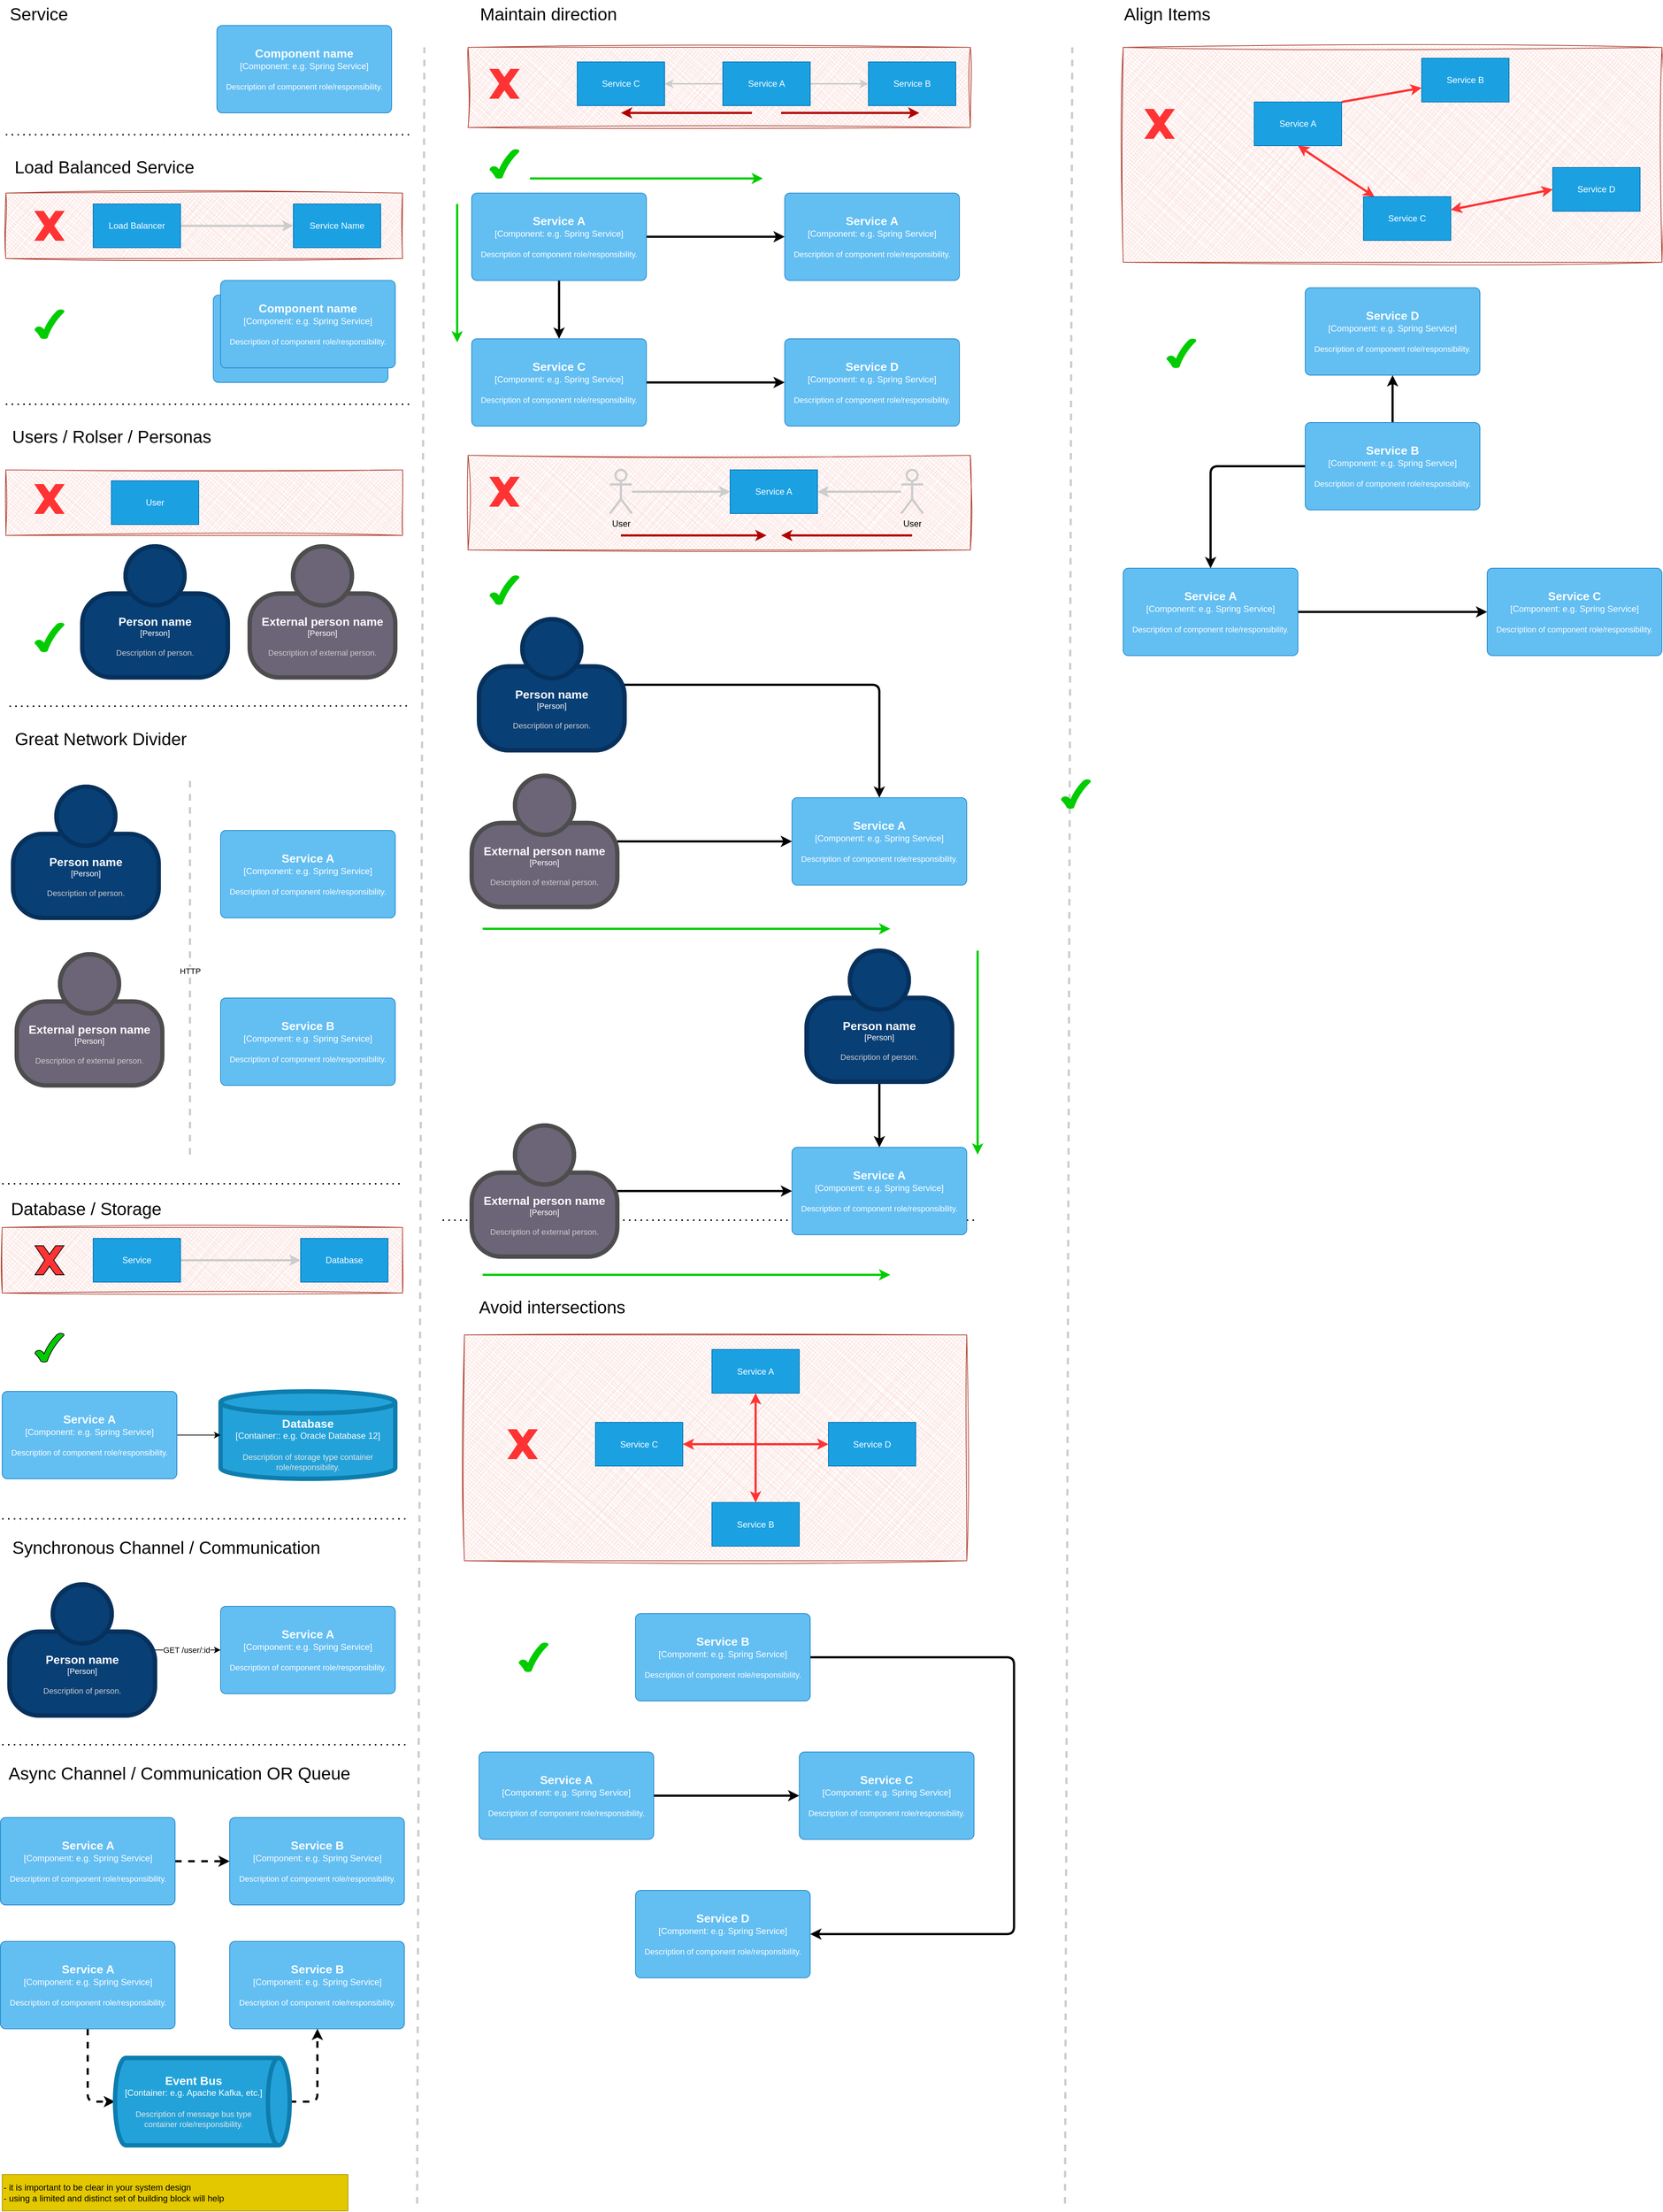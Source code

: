 <mxfile>
    <diagram id="L_0sNyjFyFzFhXzVHu4Z" name="Page-1">
        <mxGraphModel dx="2500" dy="1473" grid="1" gridSize="10" guides="1" tooltips="1" connect="1" arrows="1" fold="1" page="1" pageScale="1" pageWidth="850" pageHeight="1100" math="0" shadow="0">
            <root>
                <mxCell id="0"/>
                <mxCell id="1" parent="0"/>
                <mxCell id="150" value="" style="rounded=0;whiteSpace=wrap;html=1;strokeColor=#ae4132;strokeWidth=1;fillColor=#fad9d5;fillStyle=cross-hatch;sketch=1;curveFitting=1;jiggle=2;" parent="1" vertex="1">
                    <mxGeometry x="1600" y="120" width="740" height="295" as="geometry"/>
                </mxCell>
                <mxCell id="149" value="" style="rounded=0;whiteSpace=wrap;html=1;strokeColor=#ae4132;strokeWidth=1;fillColor=#fad9d5;fillStyle=cross-hatch;sketch=1;curveFitting=1;jiggle=2;" parent="1" vertex="1">
                    <mxGeometry x="695" y="1887.5" width="690" height="310" as="geometry"/>
                </mxCell>
                <mxCell id="148" value="" style="rounded=0;whiteSpace=wrap;html=1;strokeColor=#ae4132;strokeWidth=1;fillColor=#fad9d5;fillStyle=cross-hatch;sketch=1;curveFitting=1;jiggle=2;" parent="1" vertex="1">
                    <mxGeometry x="700" y="680" width="690" height="130" as="geometry"/>
                </mxCell>
                <mxCell id="147" value="" style="rounded=0;whiteSpace=wrap;html=1;strokeColor=#ae4132;strokeWidth=1;fillColor=#fad9d5;fillStyle=cross-hatch;sketch=1;curveFitting=1;jiggle=2;" parent="1" vertex="1">
                    <mxGeometry x="700" y="120" width="690" height="110" as="geometry"/>
                </mxCell>
                <mxCell id="146" value="" style="rounded=0;whiteSpace=wrap;html=1;strokeColor=#ae4132;strokeWidth=1;fillColor=#fad9d5;fillStyle=cross-hatch;sketch=1;curveFitting=1;jiggle=2;" parent="1" vertex="1">
                    <mxGeometry x="60" y="1740" width="550" height="90" as="geometry"/>
                </mxCell>
                <mxCell id="145" value="" style="rounded=0;whiteSpace=wrap;html=1;strokeColor=#ae4132;strokeWidth=1;fillColor=#fad9d5;fillStyle=cross-hatch;sketch=1;curveFitting=1;jiggle=2;" parent="1" vertex="1">
                    <mxGeometry x="65" y="700" width="545" height="90" as="geometry"/>
                </mxCell>
                <mxCell id="144" value="" style="rounded=0;whiteSpace=wrap;html=1;strokeColor=#ae4132;strokeWidth=1;fillColor=#fad9d5;fillStyle=cross-hatch;sketch=1;curveFitting=1;jiggle=2;" parent="1" vertex="1">
                    <mxGeometry x="65" y="320" width="545" height="90" as="geometry"/>
                </mxCell>
                <mxCell id="2" value="Service" style="text;html=1;align=center;verticalAlign=middle;resizable=0;points=[];autosize=1;strokeColor=none;fillColor=none;strokeWidth=5;fontSize=24;" parent="1" vertex="1">
                    <mxGeometry x="60" y="55" width="100" height="40" as="geometry"/>
                </mxCell>
                <mxCell id="4" value="" style="endArrow=none;dashed=1;html=1;dashPattern=1 3;strokeWidth=2;" parent="1" edge="1">
                    <mxGeometry width="50" height="50" relative="1" as="geometry">
                        <mxPoint x="65" y="240" as="sourcePoint"/>
                        <mxPoint x="620" y="240" as="targetPoint"/>
                    </mxGeometry>
                </mxCell>
                <mxCell id="5" value="Load Balanced Service" style="text;html=1;align=center;verticalAlign=middle;resizable=0;points=[];autosize=1;strokeColor=none;fillColor=none;fontSize=24;" parent="1" vertex="1">
                    <mxGeometry x="65" y="265" width="270" height="40" as="geometry"/>
                </mxCell>
                <mxCell id="6" value="Service Name" style="rounded=0;whiteSpace=wrap;html=1;fillColor=#1ba1e2;fontColor=#ffffff;strokeColor=#006EAF;" parent="1" vertex="1">
                    <mxGeometry x="460" y="335" width="120" height="60" as="geometry"/>
                </mxCell>
                <mxCell id="8" style="edgeStyle=none;html=1;entryX=0;entryY=0.5;entryDx=0;entryDy=0;fillColor=#1ba1e2;strokeColor=#CCCCCC;strokeWidth=3;" parent="1" source="7" target="6" edge="1">
                    <mxGeometry relative="1" as="geometry"/>
                </mxCell>
                <mxCell id="7" value="Load Balancer" style="rounded=0;whiteSpace=wrap;html=1;fillColor=#1ba1e2;fontColor=#ffffff;strokeColor=#006EAF;" parent="1" vertex="1">
                    <mxGeometry x="185" y="335" width="120" height="60" as="geometry"/>
                </mxCell>
                <mxCell id="9" value="" style="verticalLabelPosition=bottom;verticalAlign=top;html=1;shape=mxgraph.basic.x;fillColor=#FF3333;strokeColor=#FF3333;" parent="1" vertex="1">
                    <mxGeometry x="105" y="345" width="40" height="40" as="geometry"/>
                </mxCell>
                <mxCell id="10" value="" style="verticalLabelPosition=bottom;verticalAlign=top;html=1;shape=mxgraph.basic.tick;fillColor=#00CC00;strokeColor=#00CC00;" parent="1" vertex="1">
                    <mxGeometry x="105" y="480" width="40" height="40" as="geometry"/>
                </mxCell>
                <mxCell id="13" value="" style="endArrow=none;dashed=1;html=1;dashPattern=1 3;strokeWidth=2;" parent="1" edge="1">
                    <mxGeometry width="50" height="50" relative="1" as="geometry">
                        <mxPoint x="65" y="610" as="sourcePoint"/>
                        <mxPoint x="620" y="610" as="targetPoint"/>
                    </mxGeometry>
                </mxCell>
                <mxCell id="14" value="Users / Rolser / Personas" style="text;html=1;align=center;verticalAlign=middle;resizable=0;points=[];autosize=1;strokeColor=none;fillColor=none;fontSize=24;" parent="1" vertex="1">
                    <mxGeometry x="60" y="635" width="300" height="40" as="geometry"/>
                </mxCell>
                <mxCell id="15" value="" style="verticalLabelPosition=bottom;verticalAlign=top;html=1;shape=mxgraph.basic.x;fillColor=#FF3333;strokeColor=#FF3333;" parent="1" vertex="1">
                    <mxGeometry x="105" y="720" width="40" height="40" as="geometry"/>
                </mxCell>
                <mxCell id="16" value="User" style="rounded=0;whiteSpace=wrap;html=1;fillColor=#1ba1e2;fontColor=#ffffff;strokeColor=#006EAF;" parent="1" vertex="1">
                    <mxGeometry x="210" y="715" width="120" height="60" as="geometry"/>
                </mxCell>
                <mxCell id="18" value="" style="verticalLabelPosition=bottom;verticalAlign=top;html=1;shape=mxgraph.basic.tick;fillColor=#00CC00;strokeColor=#00CC00;" parent="1" vertex="1">
                    <mxGeometry x="105" y="910" width="40" height="40" as="geometry"/>
                </mxCell>
                <mxCell id="22" value="" style="endArrow=none;dashed=1;html=1;dashPattern=1 3;strokeWidth=2;" parent="1" edge="1">
                    <mxGeometry width="50" height="50" relative="1" as="geometry">
                        <mxPoint x="70" y="1024.47" as="sourcePoint"/>
                        <mxPoint x="620" y="1024" as="targetPoint"/>
                    </mxGeometry>
                </mxCell>
                <mxCell id="23" value="Great Network Divider" style="text;html=1;align=center;verticalAlign=middle;resizable=0;points=[];autosize=1;strokeColor=none;fillColor=none;fontSize=24;" parent="1" vertex="1">
                    <mxGeometry x="65" y="1050" width="260" height="40" as="geometry"/>
                </mxCell>
                <mxCell id="26" value="" style="endArrow=none;dashed=1;html=1;strokeWidth=3;strokeColor=#CCCCCC;" parent="1" edge="1">
                    <mxGeometry width="50" height="50" relative="1" as="geometry">
                        <mxPoint x="318" y="1640" as="sourcePoint"/>
                        <mxPoint x="318" y="1120" as="targetPoint"/>
                    </mxGeometry>
                </mxCell>
                <mxCell id="27" value="HTTP" style="edgeLabel;html=1;align=center;verticalAlign=middle;resizable=0;points=[];" parent="26" vertex="1" connectable="0">
                    <mxGeometry x="-0.028" relative="1" as="geometry">
                        <mxPoint as="offset"/>
                    </mxGeometry>
                </mxCell>
                <mxCell id="30" value="" style="endArrow=none;dashed=1;html=1;dashPattern=1 3;strokeWidth=2;" parent="1" edge="1">
                    <mxGeometry width="50" height="50" relative="1" as="geometry">
                        <mxPoint x="60" y="1680" as="sourcePoint"/>
                        <mxPoint x="610" y="1680" as="targetPoint"/>
                    </mxGeometry>
                </mxCell>
                <mxCell id="31" value="" style="verticalLabelPosition=bottom;verticalAlign=top;html=1;shape=mxgraph.basic.x;fillColor=#FF3333;" parent="1" vertex="1">
                    <mxGeometry x="105" y="1765" width="40" height="40" as="geometry"/>
                </mxCell>
                <mxCell id="32" value="" style="verticalLabelPosition=bottom;verticalAlign=top;html=1;shape=mxgraph.basic.tick;fillColor=#00CC00;" parent="1" vertex="1">
                    <mxGeometry x="105" y="1885" width="40" height="40" as="geometry"/>
                </mxCell>
                <mxCell id="33" value="Database / Storage" style="text;html=1;align=center;verticalAlign=middle;resizable=0;points=[];autosize=1;strokeColor=none;fillColor=none;fontSize=24;" parent="1" vertex="1">
                    <mxGeometry x="60" y="1695" width="230" height="40" as="geometry"/>
                </mxCell>
                <mxCell id="34" value="Database" style="rounded=0;whiteSpace=wrap;html=1;fillColor=#1ba1e2;fontColor=#ffffff;strokeColor=#006EAF;" parent="1" vertex="1">
                    <mxGeometry x="470" y="1755" width="120" height="60" as="geometry"/>
                </mxCell>
                <mxCell id="35" style="edgeStyle=none;html=1;entryX=0;entryY=0.5;entryDx=0;entryDy=0;strokeWidth=3;strokeColor=#CCCCCC;" parent="1" source="36" target="34" edge="1">
                    <mxGeometry relative="1" as="geometry"/>
                </mxCell>
                <mxCell id="36" value="Service" style="rounded=0;whiteSpace=wrap;html=1;fillColor=#1ba1e2;fontColor=#ffffff;strokeColor=#006EAF;" parent="1" vertex="1">
                    <mxGeometry x="185" y="1755" width="120" height="60" as="geometry"/>
                </mxCell>
                <mxCell id="40" value="" style="endArrow=none;dashed=1;html=1;dashPattern=1 3;strokeWidth=2;" parent="1" edge="1">
                    <mxGeometry width="50" height="50" relative="1" as="geometry">
                        <mxPoint x="60" y="2140" as="sourcePoint"/>
                        <mxPoint x="620" y="2140" as="targetPoint"/>
                    </mxGeometry>
                </mxCell>
                <mxCell id="41" value="Synchronous Channel / Communication" style="text;html=1;align=center;verticalAlign=middle;resizable=0;points=[];autosize=1;strokeColor=none;fillColor=none;fontSize=24;" parent="1" vertex="1">
                    <mxGeometry x="60" y="2160" width="450" height="40" as="geometry"/>
                </mxCell>
                <mxCell id="46" value="" style="endArrow=none;dashed=1;html=1;dashPattern=1 3;strokeWidth=2;" parent="1" edge="1">
                    <mxGeometry width="50" height="50" relative="1" as="geometry">
                        <mxPoint x="60" y="2450" as="sourcePoint"/>
                        <mxPoint x="620" y="2450" as="targetPoint"/>
                    </mxGeometry>
                </mxCell>
                <mxCell id="47" value="Async Channel / Communication OR Queue" style="text;html=1;align=center;verticalAlign=middle;resizable=0;points=[];autosize=1;strokeColor=none;fillColor=none;fontSize=24;" parent="1" vertex="1">
                    <mxGeometry x="57.5" y="2470" width="490" height="40" as="geometry"/>
                </mxCell>
                <mxCell id="57" value="- it is important to be clear in your system design&lt;br&gt;&lt;div style=&quot;&quot;&gt;&lt;span style=&quot;background-color: initial;&quot;&gt;- using a limited and distinct set of building block will help&lt;/span&gt;&lt;/div&gt;" style="whiteSpace=wrap;html=1;strokeColor=#B09500;strokeWidth=1;fillColor=#e3c800;align=left;verticalAlign=middle;fontColor=#000000;" parent="1" vertex="1">
                    <mxGeometry x="60" y="3040" width="475" height="50" as="geometry"/>
                </mxCell>
                <mxCell id="58" value="" style="endArrow=none;dashed=1;html=1;strokeWidth=3;strokeColor=#CCCCCC;" parent="1" edge="1">
                    <mxGeometry width="50" height="50" relative="1" as="geometry">
                        <mxPoint x="630" y="3080" as="sourcePoint"/>
                        <mxPoint x="640" y="120" as="targetPoint"/>
                    </mxGeometry>
                </mxCell>
                <mxCell id="60" value="Maintain direction" style="text;html=1;align=center;verticalAlign=middle;resizable=0;points=[];autosize=1;strokeColor=none;fillColor=none;fontSize=24;" parent="1" vertex="1">
                    <mxGeometry x="705" y="55" width="210" height="40" as="geometry"/>
                </mxCell>
                <mxCell id="64" style="edgeStyle=elbowEdgeStyle;html=1;strokeColor=#CCCCCC;strokeWidth=2;" parent="1" source="61" target="63" edge="1">
                    <mxGeometry relative="1" as="geometry"/>
                </mxCell>
                <mxCell id="65" style="edgeStyle=elbowEdgeStyle;html=1;strokeColor=#CCCCCC;strokeWidth=2;" parent="1" source="61" target="62" edge="1">
                    <mxGeometry relative="1" as="geometry"/>
                </mxCell>
                <mxCell id="61" value="Service A" style="rounded=0;whiteSpace=wrap;html=1;fillColor=#1ba1e2;strokeColor=#006EAF;fontColor=#ffffff;" parent="1" vertex="1">
                    <mxGeometry x="1050" y="140" width="120" height="60" as="geometry"/>
                </mxCell>
                <mxCell id="62" value="Service C" style="rounded=0;whiteSpace=wrap;html=1;fillColor=#1ba1e2;strokeColor=#006EAF;fontColor=#ffffff;" parent="1" vertex="1">
                    <mxGeometry x="850" y="140" width="120" height="60" as="geometry"/>
                </mxCell>
                <mxCell id="63" value="Service B" style="rounded=0;whiteSpace=wrap;html=1;fillColor=#1ba1e2;strokeColor=#006EAF;fontColor=#ffffff;" parent="1" vertex="1">
                    <mxGeometry x="1250" y="140" width="120" height="60" as="geometry"/>
                </mxCell>
                <mxCell id="66" value="" style="verticalLabelPosition=bottom;verticalAlign=top;html=1;shape=mxgraph.basic.x;fillColor=#FF3333;strokeColor=#FF3333;" parent="1" vertex="1">
                    <mxGeometry x="730" y="150" width="40" height="40" as="geometry"/>
                </mxCell>
                <mxCell id="69" value="" style="verticalLabelPosition=bottom;verticalAlign=top;html=1;shape=mxgraph.basic.tick;fillColor=#00CC00;strokeColor=#00CC00;" parent="1" vertex="1">
                    <mxGeometry x="730" y="260" width="40" height="40" as="geometry"/>
                </mxCell>
                <mxCell id="70" value="" style="edgeStyle=none;orthogonalLoop=1;jettySize=auto;html=1;strokeColor=#B20000;strokeWidth=3;fillColor=#e51400;" parent="1" edge="1">
                    <mxGeometry width="100" relative="1" as="geometry">
                        <mxPoint x="1130" y="210" as="sourcePoint"/>
                        <mxPoint x="1320" y="210" as="targetPoint"/>
                        <Array as="points"/>
                    </mxGeometry>
                </mxCell>
                <mxCell id="71" value="" style="edgeStyle=none;orthogonalLoop=1;jettySize=auto;html=1;strokeColor=#B20000;strokeWidth=3;fillColor=#e51400;" parent="1" edge="1">
                    <mxGeometry width="100" relative="1" as="geometry">
                        <mxPoint x="1090" y="210.0" as="sourcePoint"/>
                        <mxPoint x="910" y="210" as="targetPoint"/>
                        <Array as="points"/>
                    </mxGeometry>
                </mxCell>
                <mxCell id="80" value="" style="edgeStyle=none;orthogonalLoop=1;jettySize=auto;html=1;strokeColor=#00CC00;strokeWidth=3;fillColor=#e51400;" parent="1" edge="1">
                    <mxGeometry width="100" relative="1" as="geometry">
                        <mxPoint x="685" y="335" as="sourcePoint"/>
                        <mxPoint x="685" y="525" as="targetPoint"/>
                        <Array as="points"/>
                    </mxGeometry>
                </mxCell>
                <mxCell id="81" value="" style="edgeStyle=none;orthogonalLoop=1;jettySize=auto;html=1;strokeColor=#00CC00;strokeWidth=3;fillColor=#e51400;" parent="1" edge="1">
                    <mxGeometry width="100" relative="1" as="geometry">
                        <mxPoint x="785" y="300" as="sourcePoint"/>
                        <mxPoint x="1105" y="300" as="targetPoint"/>
                        <Array as="points"/>
                    </mxGeometry>
                </mxCell>
                <mxCell id="83" value="Service A" style="rounded=0;whiteSpace=wrap;html=1;fillColor=#1ba1e2;strokeColor=#006EAF;fontColor=#ffffff;" parent="1" vertex="1">
                    <mxGeometry x="1060" y="700" width="120" height="60" as="geometry"/>
                </mxCell>
                <mxCell id="88" style="edgeStyle=elbowEdgeStyle;html=1;strokeColor=#CCCCCC;strokeWidth=3;" parent="1" source="84" target="83" edge="1">
                    <mxGeometry relative="1" as="geometry"/>
                </mxCell>
                <mxCell id="84" value="User" style="shape=umlActor;verticalLabelPosition=bottom;verticalAlign=top;html=1;outlineConnect=0;fillColor=none;strokeWidth=3;strokeColor=#CCCCCC;" parent="1" vertex="1">
                    <mxGeometry x="895" y="700" width="30" height="60" as="geometry"/>
                </mxCell>
                <mxCell id="87" style="edgeStyle=elbowEdgeStyle;html=1;strokeColor=#CCCCCC;strokeWidth=3;" parent="1" source="85" target="83" edge="1">
                    <mxGeometry relative="1" as="geometry"/>
                </mxCell>
                <mxCell id="85" value="User" style="shape=umlActor;verticalLabelPosition=bottom;verticalAlign=top;html=1;outlineConnect=0;fillColor=none;strokeWidth=3;strokeColor=#CCCCCC;" parent="1" vertex="1">
                    <mxGeometry x="1295" y="700" width="30" height="60" as="geometry"/>
                </mxCell>
                <mxCell id="89" value="" style="edgeStyle=none;orthogonalLoop=1;jettySize=auto;html=1;strokeColor=#B20000;strokeWidth=3;fillColor=#e51400;" parent="1" edge="1">
                    <mxGeometry width="100" relative="1" as="geometry">
                        <mxPoint x="1310" y="790.0" as="sourcePoint"/>
                        <mxPoint x="1130" y="790.0" as="targetPoint"/>
                        <Array as="points"/>
                    </mxGeometry>
                </mxCell>
                <mxCell id="90" value="" style="edgeStyle=none;orthogonalLoop=1;jettySize=auto;html=1;strokeColor=#B20000;strokeWidth=3;fillColor=#e51400;" parent="1" edge="1">
                    <mxGeometry width="100" relative="1" as="geometry">
                        <mxPoint x="910" y="790" as="sourcePoint"/>
                        <mxPoint x="1110" y="790" as="targetPoint"/>
                        <Array as="points"/>
                    </mxGeometry>
                </mxCell>
                <mxCell id="91" value="" style="verticalLabelPosition=bottom;verticalAlign=top;html=1;shape=mxgraph.basic.x;fillColor=#FF3333;strokeColor=#FF3333;" parent="1" vertex="1">
                    <mxGeometry x="730" y="710" width="40" height="40" as="geometry"/>
                </mxCell>
                <mxCell id="92" value="" style="verticalLabelPosition=bottom;verticalAlign=top;html=1;shape=mxgraph.basic.tick;fillColor=#00CC00;strokeColor=#00CC00;" parent="1" vertex="1">
                    <mxGeometry x="730" y="845" width="40" height="40" as="geometry"/>
                </mxCell>
                <mxCell id="98" value="" style="edgeStyle=none;orthogonalLoop=1;jettySize=auto;html=1;strokeColor=#00CC00;strokeWidth=3;fillColor=#e51400;" parent="1" edge="1">
                    <mxGeometry width="100" relative="1" as="geometry">
                        <mxPoint x="720" y="1330.0" as="sourcePoint"/>
                        <mxPoint x="1280" y="1330" as="targetPoint"/>
                        <Array as="points"/>
                    </mxGeometry>
                </mxCell>
                <mxCell id="106" value="" style="edgeStyle=none;orthogonalLoop=1;jettySize=auto;html=1;strokeColor=#00CC00;strokeWidth=3;fillColor=#e51400;" parent="1" edge="1">
                    <mxGeometry width="100" relative="1" as="geometry">
                        <mxPoint x="720" y="1805" as="sourcePoint"/>
                        <mxPoint x="1280" y="1805" as="targetPoint"/>
                        <Array as="points"/>
                    </mxGeometry>
                </mxCell>
                <mxCell id="107" value="" style="edgeStyle=none;orthogonalLoop=1;jettySize=auto;html=1;strokeColor=#00CC00;strokeWidth=3;fillColor=#e51400;" parent="1" edge="1">
                    <mxGeometry width="100" relative="1" as="geometry">
                        <mxPoint x="1400" y="1360" as="sourcePoint"/>
                        <mxPoint x="1400" y="1640" as="targetPoint"/>
                        <Array as="points"/>
                    </mxGeometry>
                </mxCell>
                <mxCell id="108" value="" style="endArrow=none;dashed=1;html=1;dashPattern=1 3;strokeWidth=2;" parent="1" edge="1">
                    <mxGeometry width="50" height="50" relative="1" as="geometry">
                        <mxPoint x="665" y="1730" as="sourcePoint"/>
                        <mxPoint x="1395" y="1730" as="targetPoint"/>
                    </mxGeometry>
                </mxCell>
                <mxCell id="109" value="Avoid intersections" style="text;html=1;align=center;verticalAlign=middle;resizable=0;points=[];autosize=1;strokeColor=none;fillColor=none;fontSize=24;" parent="1" vertex="1">
                    <mxGeometry x="705" y="1830" width="220" height="40" as="geometry"/>
                </mxCell>
                <mxCell id="110" value="Service A" style="rounded=0;whiteSpace=wrap;html=1;fillColor=#1ba1e2;strokeColor=#006EAF;fontColor=#ffffff;" parent="1" vertex="1">
                    <mxGeometry x="1035" y="1907.5" width="120" height="60" as="geometry"/>
                </mxCell>
                <mxCell id="115" style="edgeStyle=elbowEdgeStyle;html=1;entryX=0.5;entryY=1;entryDx=0;entryDy=0;strokeColor=#FF3333;strokeWidth=3;startArrow=classic;startFill=1;" parent="1" source="111" target="110" edge="1">
                    <mxGeometry relative="1" as="geometry"/>
                </mxCell>
                <mxCell id="111" value="Service B" style="rounded=0;whiteSpace=wrap;html=1;fillColor=#1ba1e2;strokeColor=#006EAF;fontColor=#ffffff;" parent="1" vertex="1">
                    <mxGeometry x="1035" y="2117.5" width="120" height="60" as="geometry"/>
                </mxCell>
                <mxCell id="114" style="edgeStyle=elbowEdgeStyle;html=1;strokeColor=#FF3333;strokeWidth=3;startArrow=classic;startFill=1;" parent="1" source="112" target="113" edge="1">
                    <mxGeometry relative="1" as="geometry"/>
                </mxCell>
                <mxCell id="112" value="Service C" style="rounded=0;whiteSpace=wrap;html=1;fillColor=#1ba1e2;strokeColor=#006EAF;fontColor=#ffffff;" parent="1" vertex="1">
                    <mxGeometry x="875" y="2007.5" width="120" height="60" as="geometry"/>
                </mxCell>
                <mxCell id="113" value="Service D" style="rounded=0;whiteSpace=wrap;html=1;fillColor=#1ba1e2;strokeColor=#006EAF;fontColor=#ffffff;" parent="1" vertex="1">
                    <mxGeometry x="1195" y="2007.5" width="120" height="60" as="geometry"/>
                </mxCell>
                <mxCell id="122" value="" style="verticalLabelPosition=bottom;verticalAlign=top;html=1;shape=mxgraph.basic.x;fillColor=#FF3333;strokeColor=#FF3333;" parent="1" vertex="1">
                    <mxGeometry x="755" y="2017.5" width="40" height="40" as="geometry"/>
                </mxCell>
                <mxCell id="123" value="" style="verticalLabelPosition=bottom;verticalAlign=top;html=1;shape=mxgraph.basic.tick;fillColor=#00CC00;strokeColor=#00CC00;" parent="1" vertex="1">
                    <mxGeometry x="770" y="2310" width="40" height="40" as="geometry"/>
                </mxCell>
                <mxCell id="126" value="" style="endArrow=none;dashed=1;html=1;strokeWidth=3;strokeColor=#CCCCCC;" parent="1" edge="1">
                    <mxGeometry width="50" height="50" relative="1" as="geometry">
                        <mxPoint x="1520" y="3080" as="sourcePoint"/>
                        <mxPoint x="1530" y="120" as="targetPoint"/>
                    </mxGeometry>
                </mxCell>
                <mxCell id="127" value="Align Items" style="text;html=1;align=center;verticalAlign=middle;resizable=0;points=[];autosize=1;strokeColor=none;fillColor=none;fontSize=24;" parent="1" vertex="1">
                    <mxGeometry x="1590" y="55" width="140" height="40" as="geometry"/>
                </mxCell>
                <mxCell id="128" value="Service A" style="rounded=0;whiteSpace=wrap;html=1;fillColor=#1ba1e2;strokeColor=#006EAF;fontColor=#ffffff;" parent="1" vertex="1">
                    <mxGeometry x="1780" y="195" width="120" height="60" as="geometry"/>
                </mxCell>
                <mxCell id="129" value="" style="verticalLabelPosition=bottom;verticalAlign=top;html=1;shape=mxgraph.basic.x;fillColor=#FF3333;strokeColor=#FF3333;" parent="1" vertex="1">
                    <mxGeometry x="1630" y="205" width="40" height="40" as="geometry"/>
                </mxCell>
                <mxCell id="133" style="html=1;entryX=1;entryY=0;entryDx=0;entryDy=0;strokeColor=#FF3333;strokeWidth=3;startArrow=classic;startFill=1;endArrow=none;endFill=0;" parent="1" source="130" target="128" edge="1">
                    <mxGeometry relative="1" as="geometry"/>
                </mxCell>
                <mxCell id="130" value="Service B" style="rounded=0;whiteSpace=wrap;html=1;fillColor=#1ba1e2;strokeColor=#006EAF;fontColor=#ffffff;" parent="1" vertex="1">
                    <mxGeometry x="2010" y="135" width="120" height="60" as="geometry"/>
                </mxCell>
                <mxCell id="131" value="Service D" style="rounded=0;whiteSpace=wrap;html=1;fillColor=#1ba1e2;strokeColor=#006EAF;fontColor=#ffffff;" parent="1" vertex="1">
                    <mxGeometry x="2190" y="285" width="120" height="60" as="geometry"/>
                </mxCell>
                <mxCell id="134" style="edgeStyle=none;html=1;entryX=0;entryY=0.5;entryDx=0;entryDy=0;strokeColor=#FF3333;strokeWidth=3;startArrow=classic;startFill=1;endArrow=classic;endFill=1;" parent="1" source="132" target="131" edge="1">
                    <mxGeometry relative="1" as="geometry"/>
                </mxCell>
                <mxCell id="135" style="edgeStyle=none;html=1;entryX=0.5;entryY=1;entryDx=0;entryDy=0;strokeColor=#FF3333;strokeWidth=3;startArrow=classic;startFill=1;endArrow=classic;endFill=1;" parent="1" source="132" target="128" edge="1">
                    <mxGeometry relative="1" as="geometry"/>
                </mxCell>
                <mxCell id="132" value="Service C" style="rounded=0;whiteSpace=wrap;html=1;fillColor=#1ba1e2;strokeColor=#006EAF;fontColor=#ffffff;" parent="1" vertex="1">
                    <mxGeometry x="1930" y="325" width="120" height="60" as="geometry"/>
                </mxCell>
                <mxCell id="143" value="" style="verticalLabelPosition=bottom;verticalAlign=top;html=1;shape=mxgraph.basic.tick;fillColor=#00CC00;strokeColor=#00CC00;" parent="1" vertex="1">
                    <mxGeometry x="1515" y="1125" width="40" height="40" as="geometry"/>
                </mxCell>
                <object placeholders="1" c4Name="Component name" c4Type="Component" c4Technology="e.g. Spring Service" c4Description="Description of component role/responsibility." label="&lt;font style=&quot;font-size: 16px&quot;&gt;&lt;b&gt;%c4Name%&lt;/b&gt;&lt;/font&gt;&lt;div&gt;[%c4Type%: %c4Technology%]&lt;/div&gt;&lt;br&gt;&lt;div&gt;&lt;font style=&quot;font-size: 11px&quot;&gt;%c4Description%&lt;/font&gt;&lt;/div&gt;" id="152">
                    <mxCell style="rounded=1;whiteSpace=wrap;html=1;labelBackgroundColor=none;fillColor=#63BEF2;fontColor=#ffffff;align=center;arcSize=6;strokeColor=#2086C9;metaEdit=1;resizable=0;points=[[0.25,0,0],[0.5,0,0],[0.75,0,0],[1,0.25,0],[1,0.5,0],[1,0.75,0],[0.75,1,0],[0.5,1,0],[0.25,1,0],[0,0.75,0],[0,0.5,0],[0,0.25,0]];" vertex="1" parent="1">
                        <mxGeometry x="355" y="90" width="240" height="120" as="geometry"/>
                    </mxCell>
                </object>
                <object placeholders="1" c4Name="Person name" c4Type="Person" c4Description="Description of person." label="&lt;font style=&quot;font-size: 16px&quot;&gt;&lt;b&gt;%c4Name%&lt;/b&gt;&lt;/font&gt;&lt;div&gt;[%c4Type%]&lt;/div&gt;&lt;br&gt;&lt;div&gt;&lt;font style=&quot;font-size: 11px&quot;&gt;&lt;font color=&quot;#cccccc&quot;&gt;%c4Description%&lt;/font&gt;&lt;/div&gt;" id="155">
                    <mxCell style="html=1;fontSize=11;dashed=0;whiteSpace=wrap;fillColor=#083F75;strokeColor=#06315C;fontColor=#ffffff;shape=mxgraph.c4.person2;align=center;metaEdit=1;points=[[0.5,0,0],[1,0.5,0],[1,0.75,0],[0.75,1,0],[0.5,1,0],[0.25,1,0],[0,0.75,0],[0,0.5,0]];resizable=0;strokeWidth=6;" vertex="1" parent="1">
                        <mxGeometry x="170" y="805" width="200" height="180" as="geometry"/>
                    </mxCell>
                </object>
                <object placeholders="1" c4Name="External person name" c4Type="Person" c4Description="Description of external person." label="&lt;font style=&quot;font-size: 16px&quot;&gt;&lt;b&gt;%c4Name%&lt;/b&gt;&lt;/font&gt;&lt;div&gt;[%c4Type%]&lt;/div&gt;&lt;br&gt;&lt;div&gt;&lt;font style=&quot;font-size: 11px&quot;&gt;&lt;font color=&quot;#cccccc&quot;&gt;%c4Description%&lt;/font&gt;&lt;/div&gt;" id="156">
                    <mxCell style="html=1;fontSize=11;dashed=0;whiteSpace=wrap;fillColor=#6C6477;strokeColor=#4D4D4D;fontColor=#ffffff;shape=mxgraph.c4.person2;align=center;metaEdit=1;points=[[0.5,0,0],[1,0.5,0],[1,0.75,0],[0.75,1,0],[0.5,1,0],[0.25,1,0],[0,0.75,0],[0,0.5,0]];resizable=0;strokeWidth=6;" vertex="1" parent="1">
                        <mxGeometry x="400" y="805" width="200" height="180" as="geometry"/>
                    </mxCell>
                </object>
                <mxCell id="157" value="" style="group" vertex="1" connectable="0" parent="1">
                    <mxGeometry x="350" y="440" width="250" height="140" as="geometry"/>
                </mxCell>
                <object placeholders="1" c4Name="Component name" c4Type="Component" c4Technology="e.g. Spring Service" c4Description="Description of component role/responsibility." label="&lt;font style=&quot;font-size: 16px&quot;&gt;&lt;b&gt;%c4Name%&lt;/b&gt;&lt;/font&gt;&lt;div&gt;[%c4Type%: %c4Technology%]&lt;/div&gt;&lt;br&gt;&lt;div&gt;&lt;font style=&quot;font-size: 11px&quot;&gt;%c4Description%&lt;/font&gt;&lt;/div&gt;" id="153">
                    <mxCell style="rounded=1;whiteSpace=wrap;html=1;labelBackgroundColor=none;fillColor=#63BEF2;fontColor=#ffffff;align=center;arcSize=6;strokeColor=#2086C9;metaEdit=1;resizable=0;points=[[0.25,0,0],[0.5,0,0],[0.75,0,0],[1,0.25,0],[1,0.5,0],[1,0.75,0],[0.75,1,0],[0.5,1,0],[0.25,1,0],[0,0.75,0],[0,0.5,0],[0,0.25,0]];" vertex="1" parent="157">
                        <mxGeometry y="20" width="240" height="120" as="geometry"/>
                    </mxCell>
                </object>
                <object placeholders="1" c4Name="Component name" c4Type="Component" c4Technology="e.g. Spring Service" c4Description="Description of component role/responsibility." label="&lt;font style=&quot;font-size: 16px&quot;&gt;&lt;b&gt;%c4Name%&lt;/b&gt;&lt;/font&gt;&lt;div&gt;[%c4Type%: %c4Technology%]&lt;/div&gt;&lt;br&gt;&lt;div&gt;&lt;font style=&quot;font-size: 11px&quot;&gt;%c4Description%&lt;/font&gt;&lt;/div&gt;" id="154">
                    <mxCell style="rounded=1;whiteSpace=wrap;html=1;labelBackgroundColor=none;fillColor=#63BEF2;fontColor=#ffffff;align=center;arcSize=6;strokeColor=#2086C9;metaEdit=1;resizable=0;points=[[0.25,0,0],[0.5,0,0],[0.75,0,0],[1,0.25,0],[1,0.5,0],[1,0.75,0],[0.75,1,0],[0.5,1,0],[0.25,1,0],[0,0.75,0],[0,0.5,0],[0,0.25,0]];" vertex="1" parent="157">
                        <mxGeometry x="10" width="240" height="120" as="geometry"/>
                    </mxCell>
                </object>
                <object placeholders="1" c4Name="Person name" c4Type="Person" c4Description="Description of person." label="&lt;font style=&quot;font-size: 16px&quot;&gt;&lt;b&gt;%c4Name%&lt;/b&gt;&lt;/font&gt;&lt;div&gt;[%c4Type%]&lt;/div&gt;&lt;br&gt;&lt;div&gt;&lt;font style=&quot;font-size: 11px&quot;&gt;&lt;font color=&quot;#cccccc&quot;&gt;%c4Description%&lt;/font&gt;&lt;/div&gt;" id="158">
                    <mxCell style="html=1;fontSize=11;dashed=0;whiteSpace=wrap;fillColor=#083F75;strokeColor=#06315C;fontColor=#ffffff;shape=mxgraph.c4.person2;align=center;metaEdit=1;points=[[0.5,0,0],[1,0.5,0],[1,0.75,0],[0.75,1,0],[0.5,1,0],[0.25,1,0],[0,0.75,0],[0,0.5,0]];resizable=0;strokeWidth=6;" vertex="1" parent="1">
                        <mxGeometry x="75" y="1135" width="200" height="180" as="geometry"/>
                    </mxCell>
                </object>
                <object placeholders="1" c4Name="External person name" c4Type="Person" c4Description="Description of external person." label="&lt;font style=&quot;font-size: 16px&quot;&gt;&lt;b&gt;%c4Name%&lt;/b&gt;&lt;/font&gt;&lt;div&gt;[%c4Type%]&lt;/div&gt;&lt;br&gt;&lt;div&gt;&lt;font style=&quot;font-size: 11px&quot;&gt;&lt;font color=&quot;#cccccc&quot;&gt;%c4Description%&lt;/font&gt;&lt;/div&gt;" id="159">
                    <mxCell style="html=1;fontSize=11;dashed=0;whiteSpace=wrap;fillColor=#6C6477;strokeColor=#4D4D4D;fontColor=#ffffff;shape=mxgraph.c4.person2;align=center;metaEdit=1;points=[[0.5,0,0],[1,0.5,0],[1,0.75,0],[0.75,1,0],[0.5,1,0],[0.25,1,0],[0,0.75,0],[0,0.5,0]];resizable=0;strokeWidth=6;" vertex="1" parent="1">
                        <mxGeometry x="80" y="1365" width="200" height="180" as="geometry"/>
                    </mxCell>
                </object>
                <object placeholders="1" c4Name="Service A" c4Type="Component" c4Technology="e.g. Spring Service" c4Description="Description of component role/responsibility." label="&lt;font style=&quot;font-size: 16px&quot;&gt;&lt;b&gt;%c4Name%&lt;/b&gt;&lt;/font&gt;&lt;div&gt;[%c4Type%: %c4Technology%]&lt;/div&gt;&lt;br&gt;&lt;div&gt;&lt;font style=&quot;font-size: 11px&quot;&gt;%c4Description%&lt;/font&gt;&lt;/div&gt;" id="160">
                    <mxCell style="rounded=1;whiteSpace=wrap;html=1;labelBackgroundColor=none;fillColor=#63BEF2;fontColor=#ffffff;align=center;arcSize=6;strokeColor=#2086C9;metaEdit=1;resizable=0;points=[[0.25,0,0],[0.5,0,0],[0.75,0,0],[1,0.25,0],[1,0.5,0],[1,0.75,0],[0.75,1,0],[0.5,1,0],[0.25,1,0],[0,0.75,0],[0,0.5,0],[0,0.25,0]];" vertex="1" parent="1">
                        <mxGeometry x="360" y="1195" width="240" height="120" as="geometry"/>
                    </mxCell>
                </object>
                <object placeholders="1" c4Name="Service B" c4Type="Component" c4Technology="e.g. Spring Service" c4Description="Description of component role/responsibility." label="&lt;font style=&quot;font-size: 16px&quot;&gt;&lt;b&gt;%c4Name%&lt;/b&gt;&lt;/font&gt;&lt;div&gt;[%c4Type%: %c4Technology%]&lt;/div&gt;&lt;br&gt;&lt;div&gt;&lt;font style=&quot;font-size: 11px&quot;&gt;%c4Description%&lt;/font&gt;&lt;/div&gt;" id="161">
                    <mxCell style="rounded=1;whiteSpace=wrap;html=1;labelBackgroundColor=none;fillColor=#63BEF2;fontColor=#ffffff;align=center;arcSize=6;strokeColor=#2086C9;metaEdit=1;resizable=0;points=[[0.25,0,0],[0.5,0,0],[0.75,0,0],[1,0.25,0],[1,0.5,0],[1,0.75,0],[0.75,1,0],[0.5,1,0],[0.25,1,0],[0,0.75,0],[0,0.5,0],[0,0.25,0]];" vertex="1" parent="1">
                        <mxGeometry x="360" y="1425" width="240" height="120" as="geometry"/>
                    </mxCell>
                </object>
                <object placeholders="1" c4Type="Database" c4Container="Container:" c4Technology="e.g. Oracle Database 12" c4Description="Description of storage type container role/responsibility." label="&lt;font style=&quot;font-size: 16px&quot;&gt;&lt;b&gt;%c4Type%&lt;/b&gt;&lt;/font&gt;&lt;div&gt;[%c4Container%:&amp;nbsp;%c4Technology%]&lt;/div&gt;&lt;br&gt;&lt;div&gt;&lt;font style=&quot;font-size: 11px&quot;&gt;&lt;font color=&quot;#E6E6E6&quot;&gt;%c4Description%&lt;/font&gt;&lt;/div&gt;" id="162">
                    <mxCell style="shape=cylinder3;size=15;whiteSpace=wrap;html=1;boundedLbl=1;rounded=0;labelBackgroundColor=none;fillColor=#23A2D9;fontSize=12;fontColor=#ffffff;align=center;strokeColor=#0E7DAD;metaEdit=1;points=[[0.5,0,0],[1,0.25,0],[1,0.5,0],[1,0.75,0],[0.5,1,0],[0,0.75,0],[0,0.5,0],[0,0.25,0]];resizable=0;strokeWidth=6;" vertex="1" parent="1">
                        <mxGeometry x="360" y="1965" width="240" height="120" as="geometry"/>
                    </mxCell>
                </object>
                <mxCell id="164" style="edgeStyle=none;html=1;entryX=0;entryY=0.5;entryDx=0;entryDy=0;entryPerimeter=0;fontSize=24;" edge="1" parent="1" source="163" target="162">
                    <mxGeometry relative="1" as="geometry"/>
                </mxCell>
                <object placeholders="1" c4Name="Service A" c4Type="Component" c4Technology="e.g. Spring Service" c4Description="Description of component role/responsibility." label="&lt;font style=&quot;font-size: 16px&quot;&gt;&lt;b&gt;%c4Name%&lt;/b&gt;&lt;/font&gt;&lt;div&gt;[%c4Type%: %c4Technology%]&lt;/div&gt;&lt;br&gt;&lt;div&gt;&lt;font style=&quot;font-size: 11px&quot;&gt;%c4Description%&lt;/font&gt;&lt;/div&gt;" id="163">
                    <mxCell style="rounded=1;whiteSpace=wrap;html=1;labelBackgroundColor=none;fillColor=#63BEF2;fontColor=#ffffff;align=center;arcSize=6;strokeColor=#2086C9;metaEdit=1;resizable=0;points=[[0.25,0,0],[0.5,0,0],[0.75,0,0],[1,0.25,0],[1,0.5,0],[1,0.75,0],[0.75,1,0],[0.5,1,0],[0.25,1,0],[0,0.75,0],[0,0.5,0],[0,0.25,0]];" vertex="1" parent="1">
                        <mxGeometry x="60" y="1965" width="240" height="120" as="geometry"/>
                    </mxCell>
                </object>
                <mxCell id="167" style="edgeStyle=none;html=1;entryX=0;entryY=0.5;entryDx=0;entryDy=0;entryPerimeter=0;fontSize=24;" edge="1" parent="1" source="165" target="166">
                    <mxGeometry relative="1" as="geometry"/>
                </mxCell>
                <mxCell id="168" value="&lt;span style=&quot;font-size: 11px;&quot;&gt;GET /user/:id&lt;/span&gt;" style="edgeLabel;html=1;align=center;verticalAlign=middle;resizable=0;points=[];fontSize=11;" vertex="1" connectable="0" parent="167">
                    <mxGeometry x="-0.05" relative="1" as="geometry">
                        <mxPoint as="offset"/>
                    </mxGeometry>
                </mxCell>
                <object placeholders="1" c4Name="Person name" c4Type="Person" c4Description="Description of person." label="&lt;font style=&quot;font-size: 16px&quot;&gt;&lt;b&gt;%c4Name%&lt;/b&gt;&lt;/font&gt;&lt;div&gt;[%c4Type%]&lt;/div&gt;&lt;br&gt;&lt;div&gt;&lt;font style=&quot;font-size: 11px&quot;&gt;&lt;font color=&quot;#cccccc&quot;&gt;%c4Description%&lt;/font&gt;&lt;/div&gt;" id="165">
                    <mxCell style="html=1;fontSize=11;dashed=0;whiteSpace=wrap;fillColor=#083F75;strokeColor=#06315C;fontColor=#ffffff;shape=mxgraph.c4.person2;align=center;metaEdit=1;points=[[0.5,0,0],[1,0.5,0],[1,0.75,0],[0.75,1,0],[0.5,1,0],[0.25,1,0],[0,0.75,0],[0,0.5,0]];resizable=0;strokeWidth=6;" vertex="1" parent="1">
                        <mxGeometry x="70" y="2230" width="200" height="180" as="geometry"/>
                    </mxCell>
                </object>
                <object placeholders="1" c4Name="Service A" c4Type="Component" c4Technology="e.g. Spring Service" c4Description="Description of component role/responsibility." label="&lt;font style=&quot;font-size: 16px&quot;&gt;&lt;b&gt;%c4Name%&lt;/b&gt;&lt;/font&gt;&lt;div&gt;[%c4Type%: %c4Technology%]&lt;/div&gt;&lt;br&gt;&lt;div&gt;&lt;font style=&quot;font-size: 11px&quot;&gt;%c4Description%&lt;/font&gt;&lt;/div&gt;" id="166">
                    <mxCell style="rounded=1;whiteSpace=wrap;html=1;labelBackgroundColor=none;fillColor=#63BEF2;fontColor=#ffffff;align=center;arcSize=6;strokeColor=#2086C9;metaEdit=1;resizable=0;points=[[0.25,0,0],[0.5,0,0],[0.75,0,0],[1,0.25,0],[1,0.5,0],[1,0.75,0],[0.75,1,0],[0.5,1,0],[0.25,1,0],[0,0.75,0],[0,0.5,0],[0,0.25,0]];" vertex="1" parent="1">
                        <mxGeometry x="360" y="2260" width="240" height="120" as="geometry"/>
                    </mxCell>
                </object>
                <mxCell id="171" style="edgeStyle=none;html=1;entryX=0;entryY=0.5;entryDx=0;entryDy=0;entryPerimeter=0;fontSize=24;dashed=1;strokeWidth=3;" edge="1" parent="1" source="169" target="170">
                    <mxGeometry relative="1" as="geometry"/>
                </mxCell>
                <object placeholders="1" c4Name="Service A" c4Type="Component" c4Technology="e.g. Spring Service" c4Description="Description of component role/responsibility." label="&lt;font style=&quot;font-size: 16px&quot;&gt;&lt;b&gt;%c4Name%&lt;/b&gt;&lt;/font&gt;&lt;div&gt;[%c4Type%: %c4Technology%]&lt;/div&gt;&lt;br&gt;&lt;div&gt;&lt;font style=&quot;font-size: 11px&quot;&gt;%c4Description%&lt;/font&gt;&lt;/div&gt;" id="169">
                    <mxCell style="rounded=1;whiteSpace=wrap;html=1;labelBackgroundColor=none;fillColor=#63BEF2;fontColor=#ffffff;align=center;arcSize=6;strokeColor=#2086C9;metaEdit=1;resizable=0;points=[[0.25,0,0],[0.5,0,0],[0.75,0,0],[1,0.25,0],[1,0.5,0],[1,0.75,0],[0.75,1,0],[0.5,1,0],[0.25,1,0],[0,0.75,0],[0,0.5,0],[0,0.25,0]];" vertex="1" parent="1">
                        <mxGeometry x="57.5" y="2550" width="240" height="120" as="geometry"/>
                    </mxCell>
                </object>
                <object placeholders="1" c4Name="Service B" c4Type="Component" c4Technology="e.g. Spring Service" c4Description="Description of component role/responsibility." label="&lt;font style=&quot;font-size: 16px&quot;&gt;&lt;b&gt;%c4Name%&lt;/b&gt;&lt;/font&gt;&lt;div&gt;[%c4Type%: %c4Technology%]&lt;/div&gt;&lt;br&gt;&lt;div&gt;&lt;font style=&quot;font-size: 11px&quot;&gt;%c4Description%&lt;/font&gt;&lt;/div&gt;" id="170">
                    <mxCell style="rounded=1;whiteSpace=wrap;html=1;labelBackgroundColor=none;fillColor=#63BEF2;fontColor=#ffffff;align=center;arcSize=6;strokeColor=#2086C9;metaEdit=1;resizable=0;points=[[0.25,0,0],[0.5,0,0],[0.75,0,0],[1,0.25,0],[1,0.5,0],[1,0.75,0],[0.75,1,0],[0.5,1,0],[0.25,1,0],[0,0.75,0],[0,0.5,0],[0,0.25,0]];" vertex="1" parent="1">
                        <mxGeometry x="372.5" y="2550" width="240" height="120" as="geometry"/>
                    </mxCell>
                </object>
                <mxCell id="175" style="edgeStyle=orthogonalEdgeStyle;html=1;entryX=0.5;entryY=1;entryDx=0;entryDy=0;entryPerimeter=0;dashed=1;strokeWidth=3;fontSize=24;" edge="1" parent="1" source="172" target="174">
                    <mxGeometry relative="1" as="geometry"/>
                </mxCell>
                <object placeholders="1" c4Name="Service A" c4Type="Component" c4Technology="e.g. Spring Service" c4Description="Description of component role/responsibility." label="&lt;font style=&quot;font-size: 16px&quot;&gt;&lt;b&gt;%c4Name%&lt;/b&gt;&lt;/font&gt;&lt;div&gt;[%c4Type%: %c4Technology%]&lt;/div&gt;&lt;br&gt;&lt;div&gt;&lt;font style=&quot;font-size: 11px&quot;&gt;%c4Description%&lt;/font&gt;&lt;/div&gt;" id="172">
                    <mxCell style="rounded=1;whiteSpace=wrap;html=1;labelBackgroundColor=none;fillColor=#63BEF2;fontColor=#ffffff;align=center;arcSize=6;strokeColor=#2086C9;metaEdit=1;resizable=0;points=[[0.25,0,0],[0.5,0,0],[0.75,0,0],[1,0.25,0],[1,0.5,0],[1,0.75,0],[0.75,1,0],[0.5,1,0],[0.25,1,0],[0,0.75,0],[0,0.5,0],[0,0.25,0]];" vertex="1" parent="1">
                        <mxGeometry x="57.5" y="2720" width="240" height="120" as="geometry"/>
                    </mxCell>
                </object>
                <object placeholders="1" c4Name="Service B" c4Type="Component" c4Technology="e.g. Spring Service" c4Description="Description of component role/responsibility." label="&lt;font style=&quot;font-size: 16px&quot;&gt;&lt;b&gt;%c4Name%&lt;/b&gt;&lt;/font&gt;&lt;div&gt;[%c4Type%: %c4Technology%]&lt;/div&gt;&lt;br&gt;&lt;div&gt;&lt;font style=&quot;font-size: 11px&quot;&gt;%c4Description%&lt;/font&gt;&lt;/div&gt;" id="173">
                    <mxCell style="rounded=1;whiteSpace=wrap;html=1;labelBackgroundColor=none;fillColor=#63BEF2;fontColor=#ffffff;align=center;arcSize=6;strokeColor=#2086C9;metaEdit=1;resizable=0;points=[[0.25,0,0],[0.5,0,0],[0.75,0,0],[1,0.25,0],[1,0.5,0],[1,0.75,0],[0.75,1,0],[0.5,1,0],[0.25,1,0],[0,0.75,0],[0,0.5,0],[0,0.25,0]];" vertex="1" parent="1">
                        <mxGeometry x="372.5" y="2720" width="240" height="120" as="geometry"/>
                    </mxCell>
                </object>
                <mxCell id="176" style="edgeStyle=orthogonalEdgeStyle;html=1;dashed=1;strokeWidth=3;fontSize=24;" edge="1" parent="1" source="174" target="173">
                    <mxGeometry relative="1" as="geometry">
                        <Array as="points">
                            <mxPoint x="493" y="2940"/>
                        </Array>
                    </mxGeometry>
                </mxCell>
                <object placeholders="1" c4Type="Event Bus" c4Container="Container" c4Technology="e.g. Apache Kafka, etc." c4Description="Description of message bus type container role/responsibility." label="&lt;font style=&quot;font-size: 16px&quot;&gt;&lt;b&gt;%c4Type%&lt;/b&gt;&lt;/font&gt;&lt;div&gt;[%c4Container%:&amp;nbsp;%c4Technology%]&lt;/div&gt;&lt;br&gt;&lt;div&gt;&lt;font style=&quot;font-size: 11px&quot;&gt;&lt;font color=&quot;#E6E6E6&quot;&gt;%c4Description%&lt;/font&gt;&lt;/div&gt;" id="174">
                    <mxCell style="shape=cylinder3;size=15;direction=south;whiteSpace=wrap;html=1;boundedLbl=1;rounded=0;labelBackgroundColor=none;fillColor=#23A2D9;fontSize=12;fontColor=#ffffff;align=center;strokeColor=#0E7DAD;metaEdit=1;points=[[0.5,0,0],[1,0.25,0],[1,0.5,0],[1,0.75,0],[0.5,1,0],[0,0.75,0],[0,0.5,0],[0,0.25,0]];resizable=0;strokeWidth=6;" vertex="1" parent="1">
                        <mxGeometry x="215" y="2880" width="240" height="120" as="geometry"/>
                    </mxCell>
                </object>
                <mxCell id="181" style="edgeStyle=orthogonalEdgeStyle;html=1;strokeWidth=3;fontSize=24;" edge="1" parent="1" source="177" target="178">
                    <mxGeometry relative="1" as="geometry"/>
                </mxCell>
                <mxCell id="182" style="edgeStyle=orthogonalEdgeStyle;html=1;strokeWidth=3;fontSize=24;" edge="1" parent="1" source="177" target="179">
                    <mxGeometry relative="1" as="geometry"/>
                </mxCell>
                <object placeholders="1" c4Name="Service A" c4Type="Component" c4Technology="e.g. Spring Service" c4Description="Description of component role/responsibility." label="&lt;font style=&quot;font-size: 16px&quot;&gt;&lt;b&gt;%c4Name%&lt;/b&gt;&lt;/font&gt;&lt;div&gt;[%c4Type%: %c4Technology%]&lt;/div&gt;&lt;br&gt;&lt;div&gt;&lt;font style=&quot;font-size: 11px&quot;&gt;%c4Description%&lt;/font&gt;&lt;/div&gt;" id="177">
                    <mxCell style="rounded=1;whiteSpace=wrap;html=1;labelBackgroundColor=none;fillColor=#63BEF2;fontColor=#ffffff;align=center;arcSize=6;strokeColor=#2086C9;metaEdit=1;resizable=0;points=[[0.25,0,0],[0.5,0,0],[0.75,0,0],[1,0.25,0],[1,0.5,0],[1,0.75,0],[0.75,1,0],[0.5,1,0],[0.25,1,0],[0,0.75,0],[0,0.5,0],[0,0.25,0]];" vertex="1" parent="1">
                        <mxGeometry x="705" y="320" width="240" height="120" as="geometry"/>
                    </mxCell>
                </object>
                <object placeholders="1" c4Name="Service A" c4Type="Component" c4Technology="e.g. Spring Service" c4Description="Description of component role/responsibility." label="&lt;font style=&quot;font-size: 16px&quot;&gt;&lt;b&gt;%c4Name%&lt;/b&gt;&lt;/font&gt;&lt;div&gt;[%c4Type%: %c4Technology%]&lt;/div&gt;&lt;br&gt;&lt;div&gt;&lt;font style=&quot;font-size: 11px&quot;&gt;%c4Description%&lt;/font&gt;&lt;/div&gt;" id="178">
                    <mxCell style="rounded=1;whiteSpace=wrap;html=1;labelBackgroundColor=none;fillColor=#63BEF2;fontColor=#ffffff;align=center;arcSize=6;strokeColor=#2086C9;metaEdit=1;resizable=0;points=[[0.25,0,0],[0.5,0,0],[0.75,0,0],[1,0.25,0],[1,0.5,0],[1,0.75,0],[0.75,1,0],[0.5,1,0],[0.25,1,0],[0,0.75,0],[0,0.5,0],[0,0.25,0]];" vertex="1" parent="1">
                        <mxGeometry x="1135" y="320" width="240" height="120" as="geometry"/>
                    </mxCell>
                </object>
                <mxCell id="183" style="edgeStyle=orthogonalEdgeStyle;html=1;strokeWidth=3;fontSize=24;" edge="1" parent="1" source="179" target="180">
                    <mxGeometry relative="1" as="geometry"/>
                </mxCell>
                <object placeholders="1" c4Name="Service C" c4Type="Component" c4Technology="e.g. Spring Service" c4Description="Description of component role/responsibility." label="&lt;font style=&quot;font-size: 16px&quot;&gt;&lt;b&gt;%c4Name%&lt;/b&gt;&lt;/font&gt;&lt;div&gt;[%c4Type%: %c4Technology%]&lt;/div&gt;&lt;br&gt;&lt;div&gt;&lt;font style=&quot;font-size: 11px&quot;&gt;%c4Description%&lt;/font&gt;&lt;/div&gt;" id="179">
                    <mxCell style="rounded=1;whiteSpace=wrap;html=1;labelBackgroundColor=none;fillColor=#63BEF2;fontColor=#ffffff;align=center;arcSize=6;strokeColor=#2086C9;metaEdit=1;resizable=0;points=[[0.25,0,0],[0.5,0,0],[0.75,0,0],[1,0.25,0],[1,0.5,0],[1,0.75,0],[0.75,1,0],[0.5,1,0],[0.25,1,0],[0,0.75,0],[0,0.5,0],[0,0.25,0]];" vertex="1" parent="1">
                        <mxGeometry x="705" y="520" width="240" height="120" as="geometry"/>
                    </mxCell>
                </object>
                <object placeholders="1" c4Name="Service D" c4Type="Component" c4Technology="e.g. Spring Service" c4Description="Description of component role/responsibility." label="&lt;font style=&quot;font-size: 16px&quot;&gt;&lt;b&gt;%c4Name%&lt;/b&gt;&lt;/font&gt;&lt;div&gt;[%c4Type%: %c4Technology%]&lt;/div&gt;&lt;br&gt;&lt;div&gt;&lt;font style=&quot;font-size: 11px&quot;&gt;%c4Description%&lt;/font&gt;&lt;/div&gt;" id="180">
                    <mxCell style="rounded=1;whiteSpace=wrap;html=1;labelBackgroundColor=none;fillColor=#63BEF2;fontColor=#ffffff;align=center;arcSize=6;strokeColor=#2086C9;metaEdit=1;resizable=0;points=[[0.25,0,0],[0.5,0,0],[0.75,0,0],[1,0.25,0],[1,0.5,0],[1,0.75,0],[0.75,1,0],[0.5,1,0],[0.25,1,0],[0,0.75,0],[0,0.5,0],[0,0.25,0]];" vertex="1" parent="1">
                        <mxGeometry x="1135" y="520" width="240" height="120" as="geometry"/>
                    </mxCell>
                </object>
                <mxCell id="187" style="edgeStyle=orthogonalEdgeStyle;html=1;strokeWidth=3;fontSize=24;" edge="1" parent="1" source="184" target="186">
                    <mxGeometry relative="1" as="geometry"/>
                </mxCell>
                <object placeholders="1" c4Name="Person name" c4Type="Person" c4Description="Description of person." label="&lt;font style=&quot;font-size: 16px&quot;&gt;&lt;b&gt;%c4Name%&lt;/b&gt;&lt;/font&gt;&lt;div&gt;[%c4Type%]&lt;/div&gt;&lt;br&gt;&lt;div&gt;&lt;font style=&quot;font-size: 11px&quot;&gt;&lt;font color=&quot;#cccccc&quot;&gt;%c4Description%&lt;/font&gt;&lt;/div&gt;" id="184">
                    <mxCell style="html=1;fontSize=11;dashed=0;whiteSpace=wrap;fillColor=#083F75;strokeColor=#06315C;fontColor=#ffffff;shape=mxgraph.c4.person2;align=center;metaEdit=1;points=[[0.5,0,0],[1,0.5,0],[1,0.75,0],[0.75,1,0],[0.5,1,0],[0.25,1,0],[0,0.75,0],[0,0.5,0]];resizable=0;strokeWidth=6;" vertex="1" parent="1">
                        <mxGeometry x="715" y="905" width="200" height="180" as="geometry"/>
                    </mxCell>
                </object>
                <mxCell id="188" style="edgeStyle=orthogonalEdgeStyle;html=1;strokeWidth=3;fontSize=24;" edge="1" parent="1" source="185" target="186">
                    <mxGeometry relative="1" as="geometry"/>
                </mxCell>
                <object placeholders="1" c4Name="External person name" c4Type="Person" c4Description="Description of external person." label="&lt;font style=&quot;font-size: 16px&quot;&gt;&lt;b&gt;%c4Name%&lt;/b&gt;&lt;/font&gt;&lt;div&gt;[%c4Type%]&lt;/div&gt;&lt;br&gt;&lt;div&gt;&lt;font style=&quot;font-size: 11px&quot;&gt;&lt;font color=&quot;#cccccc&quot;&gt;%c4Description%&lt;/font&gt;&lt;/div&gt;" id="185">
                    <mxCell style="html=1;fontSize=11;dashed=0;whiteSpace=wrap;fillColor=#6C6477;strokeColor=#4D4D4D;fontColor=#ffffff;shape=mxgraph.c4.person2;align=center;metaEdit=1;points=[[0.5,0,0],[1,0.5,0],[1,0.75,0],[0.75,1,0],[0.5,1,0],[0.25,1,0],[0,0.75,0],[0,0.5,0]];resizable=0;strokeWidth=6;" vertex="1" parent="1">
                        <mxGeometry x="705" y="1120" width="200" height="180" as="geometry"/>
                    </mxCell>
                </object>
                <object placeholders="1" c4Name="Service A" c4Type="Component" c4Technology="e.g. Spring Service" c4Description="Description of component role/responsibility." label="&lt;font style=&quot;font-size: 16px&quot;&gt;&lt;b&gt;%c4Name%&lt;/b&gt;&lt;/font&gt;&lt;div&gt;[%c4Type%: %c4Technology%]&lt;/div&gt;&lt;br&gt;&lt;div&gt;&lt;font style=&quot;font-size: 11px&quot;&gt;%c4Description%&lt;/font&gt;&lt;/div&gt;" id="186">
                    <mxCell style="rounded=1;whiteSpace=wrap;html=1;labelBackgroundColor=none;fillColor=#63BEF2;fontColor=#ffffff;align=center;arcSize=6;strokeColor=#2086C9;metaEdit=1;resizable=0;points=[[0.25,0,0],[0.5,0,0],[0.75,0,0],[1,0.25,0],[1,0.5,0],[1,0.75,0],[0.75,1,0],[0.5,1,0],[0.25,1,0],[0,0.75,0],[0,0.5,0],[0,0.25,0]];" vertex="1" parent="1">
                        <mxGeometry x="1145" y="1150" width="240" height="120" as="geometry"/>
                    </mxCell>
                </object>
                <mxCell id="193" style="edgeStyle=orthogonalEdgeStyle;html=1;strokeWidth=3;fontSize=24;" edge="1" parent="1" source="189" target="191">
                    <mxGeometry relative="1" as="geometry"/>
                </mxCell>
                <object placeholders="1" c4Name="Person name" c4Type="Person" c4Description="Description of person." label="&lt;font style=&quot;font-size: 16px&quot;&gt;&lt;b&gt;%c4Name%&lt;/b&gt;&lt;/font&gt;&lt;div&gt;[%c4Type%]&lt;/div&gt;&lt;br&gt;&lt;div&gt;&lt;font style=&quot;font-size: 11px&quot;&gt;&lt;font color=&quot;#cccccc&quot;&gt;%c4Description%&lt;/font&gt;&lt;/div&gt;" id="189">
                    <mxCell style="html=1;fontSize=11;dashed=0;whiteSpace=wrap;fillColor=#083F75;strokeColor=#06315C;fontColor=#ffffff;shape=mxgraph.c4.person2;align=center;metaEdit=1;points=[[0.5,0,0],[1,0.5,0],[1,0.75,0],[0.75,1,0],[0.5,1,0],[0.25,1,0],[0,0.75,0],[0,0.5,0]];resizable=0;strokeWidth=6;" vertex="1" parent="1">
                        <mxGeometry x="1165" y="1360" width="200" height="180" as="geometry"/>
                    </mxCell>
                </object>
                <mxCell id="192" style="edgeStyle=orthogonalEdgeStyle;html=1;strokeWidth=3;fontSize=24;" edge="1" parent="1" source="190" target="191">
                    <mxGeometry relative="1" as="geometry"/>
                </mxCell>
                <object placeholders="1" c4Name="External person name" c4Type="Person" c4Description="Description of external person." label="&lt;font style=&quot;font-size: 16px&quot;&gt;&lt;b&gt;%c4Name%&lt;/b&gt;&lt;/font&gt;&lt;div&gt;[%c4Type%]&lt;/div&gt;&lt;br&gt;&lt;div&gt;&lt;font style=&quot;font-size: 11px&quot;&gt;&lt;font color=&quot;#cccccc&quot;&gt;%c4Description%&lt;/font&gt;&lt;/div&gt;" id="190">
                    <mxCell style="html=1;fontSize=11;dashed=0;whiteSpace=wrap;fillColor=#6C6477;strokeColor=#4D4D4D;fontColor=#ffffff;shape=mxgraph.c4.person2;align=center;metaEdit=1;points=[[0.5,0,0],[1,0.5,0],[1,0.75,0],[0.75,1,0],[0.5,1,0],[0.25,1,0],[0,0.75,0],[0,0.5,0]];resizable=0;strokeWidth=6;" vertex="1" parent="1">
                        <mxGeometry x="705" y="1600" width="200" height="180" as="geometry"/>
                    </mxCell>
                </object>
                <object placeholders="1" c4Name="Service A" c4Type="Component" c4Technology="e.g. Spring Service" c4Description="Description of component role/responsibility." label="&lt;font style=&quot;font-size: 16px&quot;&gt;&lt;b&gt;%c4Name%&lt;/b&gt;&lt;/font&gt;&lt;div&gt;[%c4Type%: %c4Technology%]&lt;/div&gt;&lt;br&gt;&lt;div&gt;&lt;font style=&quot;font-size: 11px&quot;&gt;%c4Description%&lt;/font&gt;&lt;/div&gt;" id="191">
                    <mxCell style="rounded=1;whiteSpace=wrap;html=1;labelBackgroundColor=none;fillColor=#63BEF2;fontColor=#ffffff;align=center;arcSize=6;strokeColor=#2086C9;metaEdit=1;resizable=0;points=[[0.25,0,0],[0.5,0,0],[0.75,0,0],[1,0.25,0],[1,0.5,0],[1,0.75,0],[0.75,1,0],[0.5,1,0],[0.25,1,0],[0,0.75,0],[0,0.5,0],[0,0.25,0]];" vertex="1" parent="1">
                        <mxGeometry x="1145" y="1630" width="240" height="120" as="geometry"/>
                    </mxCell>
                </object>
                <mxCell id="199" style="edgeStyle=orthogonalEdgeStyle;html=1;entryX=1;entryY=0.5;entryDx=0;entryDy=0;entryPerimeter=0;strokeWidth=3;fontSize=24;" edge="1" parent="1" source="194" target="198">
                    <mxGeometry relative="1" as="geometry">
                        <Array as="points">
                            <mxPoint x="1450" y="2330"/>
                            <mxPoint x="1450" y="2710"/>
                        </Array>
                    </mxGeometry>
                </mxCell>
                <object placeholders="1" c4Name="Service B" c4Type="Component" c4Technology="e.g. Spring Service" c4Description="Description of component role/responsibility." label="&lt;font style=&quot;font-size: 16px&quot;&gt;&lt;b&gt;%c4Name%&lt;/b&gt;&lt;/font&gt;&lt;div&gt;[%c4Type%: %c4Technology%]&lt;/div&gt;&lt;br&gt;&lt;div&gt;&lt;font style=&quot;font-size: 11px&quot;&gt;%c4Description%&lt;/font&gt;&lt;/div&gt;" id="194">
                    <mxCell style="rounded=1;whiteSpace=wrap;html=1;labelBackgroundColor=none;fillColor=#63BEF2;fontColor=#ffffff;align=center;arcSize=6;strokeColor=#2086C9;metaEdit=1;resizable=0;points=[[0.25,0,0],[0.5,0,0],[0.75,0,0],[1,0.25,0],[1,0.5,0],[1,0.75,0],[0.75,1,0],[0.5,1,0],[0.25,1,0],[0,0.75,0],[0,0.5,0],[0,0.25,0]];" vertex="1" parent="1">
                        <mxGeometry x="930" y="2270" width="240" height="120" as="geometry"/>
                    </mxCell>
                </object>
                <mxCell id="200" style="edgeStyle=orthogonalEdgeStyle;html=1;strokeWidth=3;fontSize=24;" edge="1" parent="1" source="195" target="196">
                    <mxGeometry relative="1" as="geometry"/>
                </mxCell>
                <object placeholders="1" c4Name="Service A" c4Type="Component" c4Technology="e.g. Spring Service" c4Description="Description of component role/responsibility." label="&lt;font style=&quot;font-size: 16px&quot;&gt;&lt;b&gt;%c4Name%&lt;/b&gt;&lt;/font&gt;&lt;div&gt;[%c4Type%: %c4Technology%]&lt;/div&gt;&lt;br&gt;&lt;div&gt;&lt;font style=&quot;font-size: 11px&quot;&gt;%c4Description%&lt;/font&gt;&lt;/div&gt;" id="195">
                    <mxCell style="rounded=1;whiteSpace=wrap;html=1;labelBackgroundColor=none;fillColor=#63BEF2;fontColor=#ffffff;align=center;arcSize=6;strokeColor=#2086C9;metaEdit=1;resizable=0;points=[[0.25,0,0],[0.5,0,0],[0.75,0,0],[1,0.25,0],[1,0.5,0],[1,0.75,0],[0.75,1,0],[0.5,1,0],[0.25,1,0],[0,0.75,0],[0,0.5,0],[0,0.25,0]];" vertex="1" parent="1">
                        <mxGeometry x="715" y="2460" width="240" height="120" as="geometry"/>
                    </mxCell>
                </object>
                <object placeholders="1" c4Name="Service C" c4Type="Component" c4Technology="e.g. Spring Service" c4Description="Description of component role/responsibility." label="&lt;font style=&quot;font-size: 16px&quot;&gt;&lt;b&gt;%c4Name%&lt;/b&gt;&lt;/font&gt;&lt;div&gt;[%c4Type%: %c4Technology%]&lt;/div&gt;&lt;br&gt;&lt;div&gt;&lt;font style=&quot;font-size: 11px&quot;&gt;%c4Description%&lt;/font&gt;&lt;/div&gt;" id="196">
                    <mxCell style="rounded=1;whiteSpace=wrap;html=1;labelBackgroundColor=none;fillColor=#63BEF2;fontColor=#ffffff;align=center;arcSize=6;strokeColor=#2086C9;metaEdit=1;resizable=0;points=[[0.25,0,0],[0.5,0,0],[0.75,0,0],[1,0.25,0],[1,0.5,0],[1,0.75,0],[0.75,1,0],[0.5,1,0],[0.25,1,0],[0,0.75,0],[0,0.5,0],[0,0.25,0]];" vertex="1" parent="1">
                        <mxGeometry x="1155" y="2460" width="240" height="120" as="geometry"/>
                    </mxCell>
                </object>
                <object placeholders="1" c4Name="Service D" c4Type="Component" c4Technology="e.g. Spring Service" c4Description="Description of component role/responsibility." label="&lt;font style=&quot;font-size: 16px&quot;&gt;&lt;b&gt;%c4Name%&lt;/b&gt;&lt;/font&gt;&lt;div&gt;[%c4Type%: %c4Technology%]&lt;/div&gt;&lt;br&gt;&lt;div&gt;&lt;font style=&quot;font-size: 11px&quot;&gt;%c4Description%&lt;/font&gt;&lt;/div&gt;" id="198">
                    <mxCell style="rounded=1;whiteSpace=wrap;html=1;labelBackgroundColor=none;fillColor=#63BEF2;fontColor=#ffffff;align=center;arcSize=6;strokeColor=#2086C9;metaEdit=1;resizable=0;points=[[0.25,0,0],[0.5,0,0],[0.75,0,0],[1,0.25,0],[1,0.5,0],[1,0.75,0],[0.75,1,0],[0.5,1,0],[0.25,1,0],[0,0.75,0],[0,0.5,0],[0,0.25,0]];" vertex="1" parent="1">
                        <mxGeometry x="930" y="2650" width="240" height="120" as="geometry"/>
                    </mxCell>
                </object>
                <mxCell id="201" value="" style="verticalLabelPosition=bottom;verticalAlign=top;html=1;shape=mxgraph.basic.tick;fillColor=#00CC00;strokeColor=#00CC00;" vertex="1" parent="1">
                    <mxGeometry x="1659.93" y="520" width="40" height="40" as="geometry"/>
                </mxCell>
                <object placeholders="1" c4Name="Service D" c4Type="Component" c4Technology="e.g. Spring Service" c4Description="Description of component role/responsibility." label="&lt;font style=&quot;font-size: 16px&quot;&gt;&lt;b&gt;%c4Name%&lt;/b&gt;&lt;/font&gt;&lt;div&gt;[%c4Type%: %c4Technology%]&lt;/div&gt;&lt;br&gt;&lt;div&gt;&lt;font style=&quot;font-size: 11px&quot;&gt;%c4Description%&lt;/font&gt;&lt;/div&gt;" id="203">
                    <mxCell style="rounded=1;whiteSpace=wrap;html=1;labelBackgroundColor=none;fillColor=#63BEF2;fontColor=#ffffff;align=center;arcSize=6;strokeColor=#2086C9;metaEdit=1;resizable=0;points=[[0.25,0,0],[0.5,0,0],[0.75,0,0],[1,0.25,0],[1,0.5,0],[1,0.75,0],[0.75,1,0],[0.5,1,0],[0.25,1,0],[0,0.75,0],[0,0.5,0],[0,0.25,0]];" vertex="1" parent="1">
                        <mxGeometry x="1850.0" y="450" width="240" height="120" as="geometry"/>
                    </mxCell>
                </object>
                <mxCell id="210" style="edgeStyle=orthogonalEdgeStyle;html=1;strokeWidth=3;fontSize=24;" edge="1" parent="1" source="205" target="207">
                    <mxGeometry relative="1" as="geometry"/>
                </mxCell>
                <object placeholders="1" c4Name="Service A" c4Type="Component" c4Technology="e.g. Spring Service" c4Description="Description of component role/responsibility." label="&lt;font style=&quot;font-size: 16px&quot;&gt;&lt;b&gt;%c4Name%&lt;/b&gt;&lt;/font&gt;&lt;div&gt;[%c4Type%: %c4Technology%]&lt;/div&gt;&lt;br&gt;&lt;div&gt;&lt;font style=&quot;font-size: 11px&quot;&gt;%c4Description%&lt;/font&gt;&lt;/div&gt;" id="205">
                    <mxCell style="rounded=1;whiteSpace=wrap;html=1;labelBackgroundColor=none;fillColor=#63BEF2;fontColor=#ffffff;align=center;arcSize=6;strokeColor=#2086C9;metaEdit=1;resizable=0;points=[[0.25,0,0],[0.5,0,0],[0.75,0,0],[1,0.25,0],[1,0.5,0],[1,0.75,0],[0.75,1,0],[0.5,1,0],[0.25,1,0],[0,0.75,0],[0,0.5,0],[0,0.25,0]];" vertex="1" parent="1">
                        <mxGeometry x="1600" y="835" width="240" height="120" as="geometry"/>
                    </mxCell>
                </object>
                <mxCell id="208" style="edgeStyle=orthogonalEdgeStyle;html=1;strokeWidth=3;fontSize=24;" edge="1" parent="1" source="206" target="205">
                    <mxGeometry relative="1" as="geometry"/>
                </mxCell>
                <mxCell id="209" style="edgeStyle=orthogonalEdgeStyle;html=1;strokeWidth=3;fontSize=24;" edge="1" parent="1" source="206" target="203">
                    <mxGeometry relative="1" as="geometry"/>
                </mxCell>
                <object placeholders="1" c4Name="Service B" c4Type="Component" c4Technology="e.g. Spring Service" c4Description="Description of component role/responsibility." label="&lt;font style=&quot;font-size: 16px&quot;&gt;&lt;b&gt;%c4Name%&lt;/b&gt;&lt;/font&gt;&lt;div&gt;[%c4Type%: %c4Technology%]&lt;/div&gt;&lt;br&gt;&lt;div&gt;&lt;font style=&quot;font-size: 11px&quot;&gt;%c4Description%&lt;/font&gt;&lt;/div&gt;" id="206">
                    <mxCell style="rounded=1;whiteSpace=wrap;html=1;labelBackgroundColor=none;fillColor=#63BEF2;fontColor=#ffffff;align=center;arcSize=6;strokeColor=#2086C9;metaEdit=1;resizable=0;points=[[0.25,0,0],[0.5,0,0],[0.75,0,0],[1,0.25,0],[1,0.5,0],[1,0.75,0],[0.75,1,0],[0.5,1,0],[0.25,1,0],[0,0.75,0],[0,0.5,0],[0,0.25,0]];" vertex="1" parent="1">
                        <mxGeometry x="1850" y="635" width="240" height="120" as="geometry"/>
                    </mxCell>
                </object>
                <object placeholders="1" c4Name="Service C" c4Type="Component" c4Technology="e.g. Spring Service" c4Description="Description of component role/responsibility." label="&lt;font style=&quot;font-size: 16px&quot;&gt;&lt;b&gt;%c4Name%&lt;/b&gt;&lt;/font&gt;&lt;div&gt;[%c4Type%: %c4Technology%]&lt;/div&gt;&lt;br&gt;&lt;div&gt;&lt;font style=&quot;font-size: 11px&quot;&gt;%c4Description%&lt;/font&gt;&lt;/div&gt;" id="207">
                    <mxCell style="rounded=1;whiteSpace=wrap;html=1;labelBackgroundColor=none;fillColor=#63BEF2;fontColor=#ffffff;align=center;arcSize=6;strokeColor=#2086C9;metaEdit=1;resizable=0;points=[[0.25,0,0],[0.5,0,0],[0.75,0,0],[1,0.25,0],[1,0.5,0],[1,0.75,0],[0.75,1,0],[0.5,1,0],[0.25,1,0],[0,0.75,0],[0,0.5,0],[0,0.25,0]];" vertex="1" parent="1">
                        <mxGeometry x="2100" y="835" width="240" height="120" as="geometry"/>
                    </mxCell>
                </object>
            </root>
        </mxGraphModel>
    </diagram>
</mxfile>